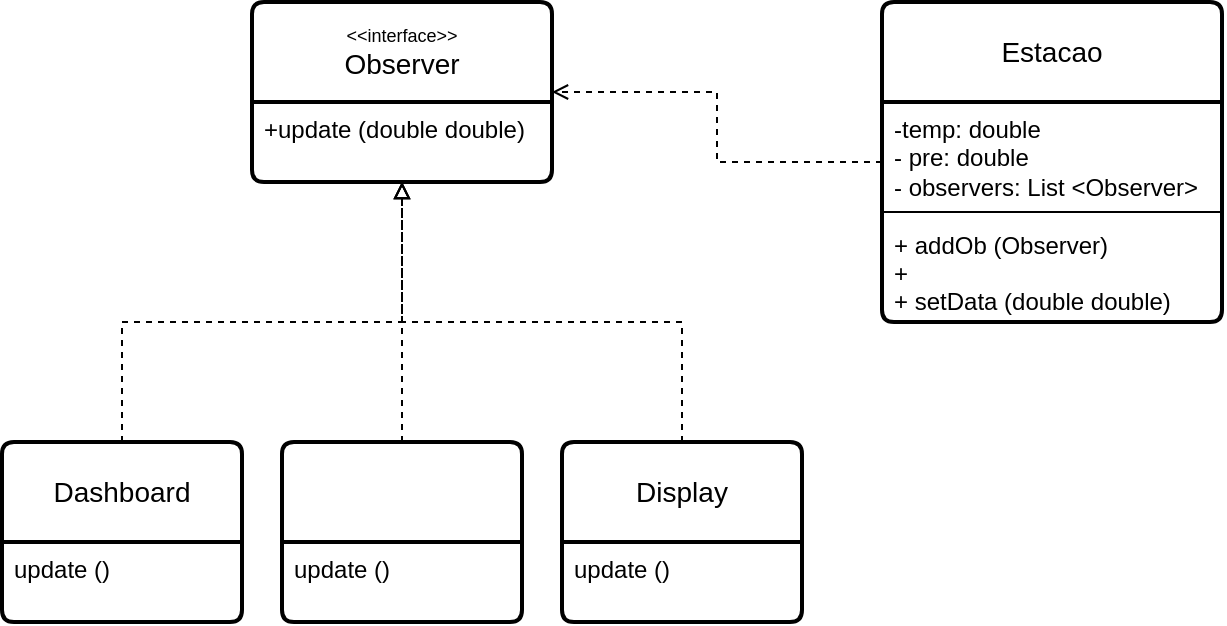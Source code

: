 <mxfile version="24.7.7">
  <diagram id="C5RBs43oDa-KdzZeNtuy" name="Page-1">
    <mxGraphModel dx="911" dy="522" grid="1" gridSize="10" guides="1" tooltips="1" connect="1" arrows="1" fold="1" page="1" pageScale="1" pageWidth="827" pageHeight="1169" math="0" shadow="0">
      <root>
        <mxCell id="WIyWlLk6GJQsqaUBKTNV-0" />
        <mxCell id="WIyWlLk6GJQsqaUBKTNV-1" parent="WIyWlLk6GJQsqaUBKTNV-0" />
        <mxCell id="JPZ_n61e8qcqw76WJik_-26" style="edgeStyle=orthogonalEdgeStyle;rounded=0;orthogonalLoop=1;jettySize=auto;html=1;exitX=0;exitY=0.5;exitDx=0;exitDy=0;dashed=1;endArrow=open;endFill=0;" edge="1" parent="WIyWlLk6GJQsqaUBKTNV-1" source="JPZ_n61e8qcqw76WJik_-11" target="JPZ_n61e8qcqw76WJik_-13">
          <mxGeometry relative="1" as="geometry" />
        </mxCell>
        <mxCell id="JPZ_n61e8qcqw76WJik_-11" value="Estacao" style="swimlane;childLayout=stackLayout;horizontal=1;startSize=50;horizontalStack=0;rounded=1;fontSize=14;fontStyle=0;strokeWidth=2;resizeParent=0;resizeLast=1;shadow=0;dashed=0;align=center;arcSize=4;whiteSpace=wrap;html=1;" vertex="1" parent="WIyWlLk6GJQsqaUBKTNV-1">
          <mxGeometry x="480" y="10" width="170" height="160" as="geometry" />
        </mxCell>
        <mxCell id="JPZ_n61e8qcqw76WJik_-12" value="-temp: double&lt;div&gt;- pre: double&lt;/div&gt;&lt;div&gt;- observers: List &amp;lt;Observer&amp;gt;&lt;/div&gt;&lt;div&gt;&lt;br&gt;&lt;/div&gt;&lt;div&gt;+ addOb (Observer)&lt;/div&gt;&lt;div&gt;+&amp;nbsp;&lt;/div&gt;&lt;div&gt;+ setData (double double)&lt;/div&gt;" style="align=left;strokeColor=none;fillColor=none;spacingLeft=4;fontSize=12;verticalAlign=top;resizable=0;rotatable=0;part=1;html=1;" vertex="1" parent="JPZ_n61e8qcqw76WJik_-11">
          <mxGeometry y="50" width="170" height="110" as="geometry" />
        </mxCell>
        <mxCell id="JPZ_n61e8qcqw76WJik_-27" value="" style="endArrow=none;html=1;rounded=0;entryX=1;entryY=0.5;entryDx=0;entryDy=0;exitX=0;exitY=0.5;exitDx=0;exitDy=0;" edge="1" parent="JPZ_n61e8qcqw76WJik_-11" source="JPZ_n61e8qcqw76WJik_-12" target="JPZ_n61e8qcqw76WJik_-12">
          <mxGeometry width="50" height="50" relative="1" as="geometry">
            <mxPoint x="100" y="250" as="sourcePoint" />
            <mxPoint x="150" y="200" as="targetPoint" />
          </mxGeometry>
        </mxCell>
        <mxCell id="JPZ_n61e8qcqw76WJik_-13" value="&lt;div style=&quot;font-size: 9px;&quot;&gt;&amp;lt;&amp;lt;interface&amp;gt;&amp;gt;&lt;/div&gt;Observer" style="swimlane;childLayout=stackLayout;horizontal=1;startSize=50;horizontalStack=0;rounded=1;fontSize=14;fontStyle=0;strokeWidth=2;resizeParent=0;resizeLast=1;shadow=0;dashed=0;align=center;arcSize=4;whiteSpace=wrap;html=1;" vertex="1" parent="WIyWlLk6GJQsqaUBKTNV-1">
          <mxGeometry x="165" y="10" width="150" height="90" as="geometry" />
        </mxCell>
        <mxCell id="JPZ_n61e8qcqw76WJik_-14" value="+update (double double)" style="align=left;strokeColor=none;fillColor=none;spacingLeft=4;fontSize=12;verticalAlign=top;resizable=0;rotatable=0;part=1;html=1;" vertex="1" parent="JPZ_n61e8qcqw76WJik_-13">
          <mxGeometry y="50" width="150" height="40" as="geometry" />
        </mxCell>
        <mxCell id="JPZ_n61e8qcqw76WJik_-15" style="edgeStyle=orthogonalEdgeStyle;rounded=0;orthogonalLoop=1;jettySize=auto;html=1;entryX=0.5;entryY=1;entryDx=0;entryDy=0;dashed=1;endArrow=block;endFill=0;" edge="1" parent="WIyWlLk6GJQsqaUBKTNV-1" source="JPZ_n61e8qcqw76WJik_-16" target="JPZ_n61e8qcqw76WJik_-14">
          <mxGeometry relative="1" as="geometry">
            <Array as="points">
              <mxPoint x="100" y="170" />
              <mxPoint x="240" y="170" />
            </Array>
          </mxGeometry>
        </mxCell>
        <mxCell id="JPZ_n61e8qcqw76WJik_-16" value="Dashboard" style="swimlane;childLayout=stackLayout;horizontal=1;startSize=50;horizontalStack=0;rounded=1;fontSize=14;fontStyle=0;strokeWidth=2;resizeParent=0;resizeLast=1;shadow=0;dashed=0;align=center;arcSize=4;whiteSpace=wrap;html=1;" vertex="1" parent="WIyWlLk6GJQsqaUBKTNV-1">
          <mxGeometry x="40" y="230" width="120" height="90" as="geometry" />
        </mxCell>
        <mxCell id="JPZ_n61e8qcqw76WJik_-17" value="update ()" style="align=left;strokeColor=none;fillColor=none;spacingLeft=4;fontSize=12;verticalAlign=top;resizable=0;rotatable=0;part=1;html=1;" vertex="1" parent="JPZ_n61e8qcqw76WJik_-16">
          <mxGeometry y="50" width="120" height="40" as="geometry" />
        </mxCell>
        <mxCell id="JPZ_n61e8qcqw76WJik_-18" style="edgeStyle=orthogonalEdgeStyle;rounded=0;orthogonalLoop=1;jettySize=auto;html=1;entryX=0.5;entryY=1;entryDx=0;entryDy=0;dashed=1;endArrow=block;endFill=0;" edge="1" parent="WIyWlLk6GJQsqaUBKTNV-1" source="JPZ_n61e8qcqw76WJik_-19" target="JPZ_n61e8qcqw76WJik_-14">
          <mxGeometry relative="1" as="geometry" />
        </mxCell>
        <mxCell id="JPZ_n61e8qcqw76WJik_-19" value="" style="swimlane;childLayout=stackLayout;horizontal=1;startSize=50;horizontalStack=0;rounded=1;fontSize=14;fontStyle=0;strokeWidth=2;resizeParent=0;resizeLast=1;shadow=0;dashed=0;align=center;arcSize=4;whiteSpace=wrap;html=1;" vertex="1" parent="WIyWlLk6GJQsqaUBKTNV-1">
          <mxGeometry x="180" y="230" width="120" height="90" as="geometry" />
        </mxCell>
        <mxCell id="JPZ_n61e8qcqw76WJik_-20" value="update ()" style="align=left;strokeColor=none;fillColor=none;spacingLeft=4;fontSize=12;verticalAlign=top;resizable=0;rotatable=0;part=1;html=1;" vertex="1" parent="JPZ_n61e8qcqw76WJik_-19">
          <mxGeometry y="50" width="120" height="40" as="geometry" />
        </mxCell>
        <mxCell id="JPZ_n61e8qcqw76WJik_-24" style="edgeStyle=orthogonalEdgeStyle;rounded=0;orthogonalLoop=1;jettySize=auto;html=1;entryX=0.5;entryY=1;entryDx=0;entryDy=0;dashed=1;endArrow=block;endFill=0;strokeWidth=1;" edge="1" parent="WIyWlLk6GJQsqaUBKTNV-1" source="JPZ_n61e8qcqw76WJik_-22" target="JPZ_n61e8qcqw76WJik_-14">
          <mxGeometry relative="1" as="geometry">
            <Array as="points">
              <mxPoint x="380" y="170" />
              <mxPoint x="240" y="170" />
            </Array>
          </mxGeometry>
        </mxCell>
        <mxCell id="JPZ_n61e8qcqw76WJik_-22" value="Display" style="swimlane;childLayout=stackLayout;horizontal=1;startSize=50;horizontalStack=0;rounded=1;fontSize=14;fontStyle=0;strokeWidth=2;resizeParent=0;resizeLast=1;shadow=0;dashed=0;align=center;arcSize=4;whiteSpace=wrap;html=1;" vertex="1" parent="WIyWlLk6GJQsqaUBKTNV-1">
          <mxGeometry x="320" y="230" width="120" height="90" as="geometry" />
        </mxCell>
        <mxCell id="JPZ_n61e8qcqw76WJik_-23" value="update ()" style="align=left;strokeColor=none;fillColor=none;spacingLeft=4;fontSize=12;verticalAlign=top;resizable=0;rotatable=0;part=1;html=1;" vertex="1" parent="JPZ_n61e8qcqw76WJik_-22">
          <mxGeometry y="50" width="120" height="40" as="geometry" />
        </mxCell>
      </root>
    </mxGraphModel>
  </diagram>
</mxfile>
